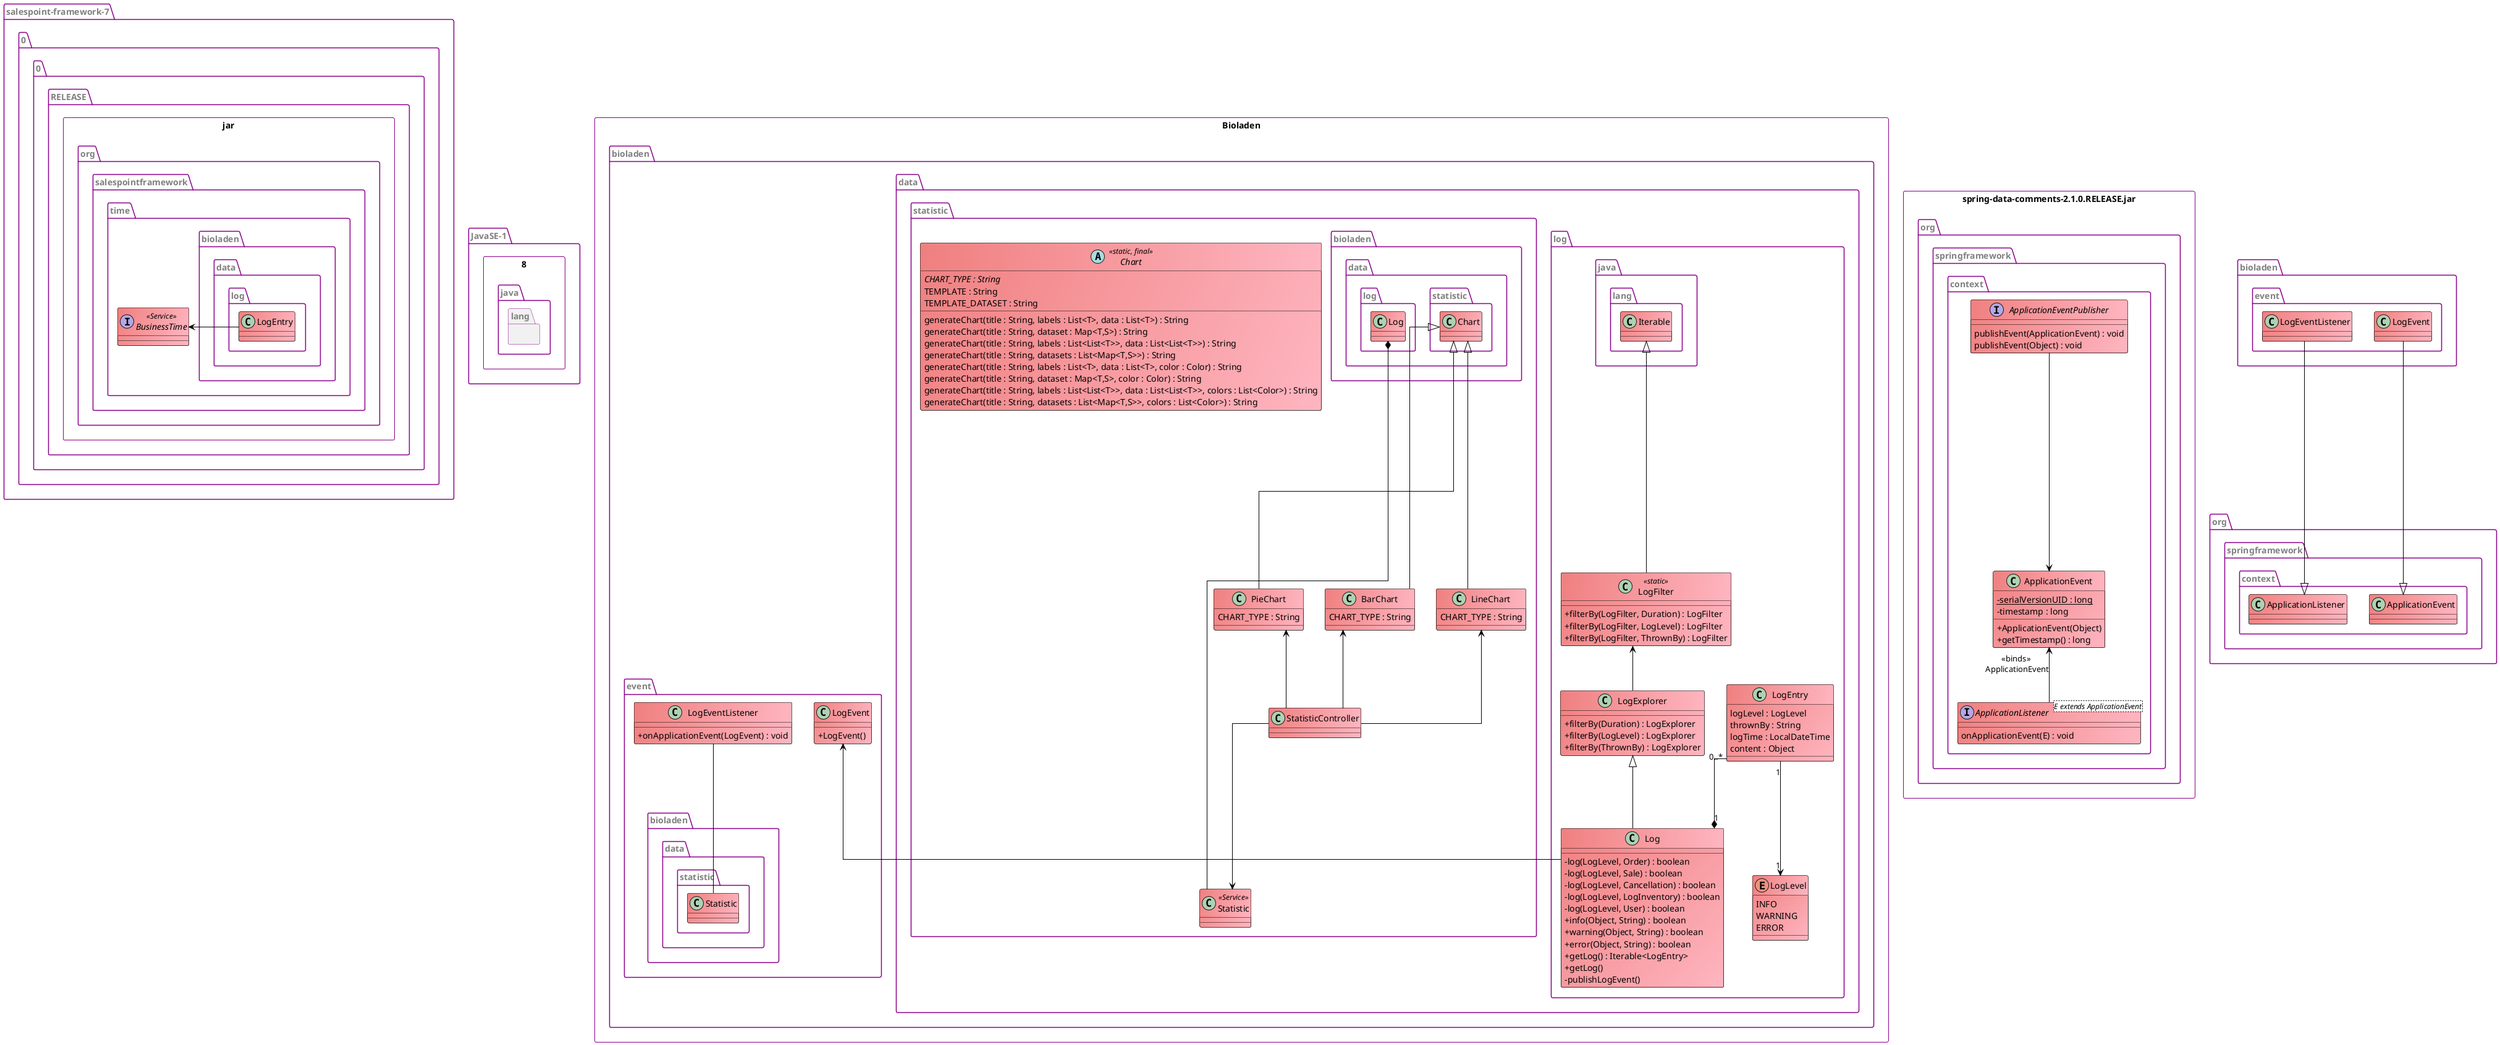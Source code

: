 @startuml

skinparam class {
	BackgroundColor #LightCoral/LightPink
    BorderColor Black
    ArrowColor  Black
}

skinparam package {
    FontColor Grey
    BorderColor DarkMagenta
}

skinparam classAttributeIconSize 0
skinparam linetype ortho


rectangle JavaSE-1.8{
    namespace java.lang {

    }
}


rectangle Bioladen {
    namespace bioladen.data.log {

        class Log {
            -log(LogLevel, Order) : boolean
            -log(LogLevel, Sale) : boolean
            -log(LogLevel, Cancellation) : boolean
            -log(LogLevel, LogInventory) : boolean
            -log(LogLevel, User) : boolean
            +info(Object, String) : boolean
            +warning(Object, String) : boolean
            +error(Object, String) : boolean
            +getLog() : Iterable<LogEntry>
            +getLog()
            -publishLogEvent()
        }

        class LogEntry {
            logLevel : LogLevel
            thrownBy : String
            logTime : LocalDateTime
            content : Object
        }



        enum LogLevel {
            INFO
            WARNING
            ERROR
        }


        class LogExplorer{
            +filterBy(Duration) : LogExplorer
            +filterBy(LogLevel) : LogExplorer
            +filterBy(ThrownBy) : LogExplorer
        }

        class LogFilter <<static>> extends java.lang.Iterable  {
            +filterBy(LogFilter, Duration) : LogFilter
            +filterBy(LogFilter, LogLevel) : LogFilter
            +filterBy(LogFilter, ThrownBy) : LogFilter
        }


        LogEntry "1" --> "1" LogLevel
        LogEntry "0..*" --* "1" Log
        LogFilter <-- LogExplorer
        LogExplorer <|-- Log

    }

    namespace bioladen.data.statistic {
       class StatisticController {

        }

        abstract class Chart <<static, final>>{
            {abstract} CHART_TYPE : String
            TEMPLATE : String
            TEMPLATE_DATASET : String
            generateChart(title : String, labels : List<T>, data : List<T>) : String
            generateChart(title : String, dataset : Map<T,S>) : String
            generateChart(title : String, labels : List<List<T>>, data : List<List<T>>) : String
            generateChart(title : String, datasets : List<Map<T,S>>) : String
            generateChart(title : String, labels : List<T>, data : List<T>, color : Color) : String
            generateChart(title : String, dataset : Map<T,S>, color : Color) : String
            generateChart(title : String, labels : List<List<T>>, data : List<List<T>>, colors : List<Color>) : String
            generateChart(title : String, datasets : List<Map<T,S>>, colors : List<Color>) : String
        }

        class BarChart extends bioladen.data.statistic.Chart {
            CHART_TYPE : String
        }

        class LineChart extends bioladen.data.statistic.Chart {
            CHART_TYPE : String
        }

        class PieChart extends bioladen.data.statistic.Chart {
            CHART_TYPE : String
        }

        class Statistic <<Service>>{

        }

        PieChart <-- StatisticController
        LineChart <-- StatisticController
        BarChart <-- StatisticController
        StatisticController --> Statistic
        Statistic --* bioladen.data.log.Log



    }

    namespace bioladen.event {
        class LogEvent {
            +LogEvent()

        }

        class LogEventListener {
            +onApplicationEvent(LogEvent) : void
        }

        LogEventListener -- bioladen.data.statistic.Statistic
    }


    bioladen.event.LogEvent <-- bioladen.data.log.Log

}

rectangle salespoint-framework-7.0.0.RELEASE.jar {
    namespace org.salespointframework.time {

        interface BusinessTime <<Service>> {

        }

        BusinessTime <-right- bioladen.data.log.LogEntry
    }
}


rectangle spring-data-comments-2.1.0.RELEASE.jar as spring {
    namespace org.springframework.context{

        class ApplicationEvent {
            {static} - serialVersionUID : long
            - timestamp : long
            + ApplicationEvent(Object)
            + getTimestamp() : long
        }

        interface ApplicationEventPublisher {
            publishEvent(ApplicationEvent) : void
            publishEvent(Object) : void
        }

        interface ApplicationListener <E extends ApplicationEvent>{
            onApplicationEvent(E) : void
        }

        ApplicationEvent <-- ApplicationListener: <<binds>>\n ApplicationEvent
        ApplicationEventPublisher --> ApplicationEvent
    }

}

bioladen.event.LogEvent --|> org.springframework.context.ApplicationEvent
bioladen.event.LogEventListener --|> org.springframework.context.ApplicationListener


@enduml
